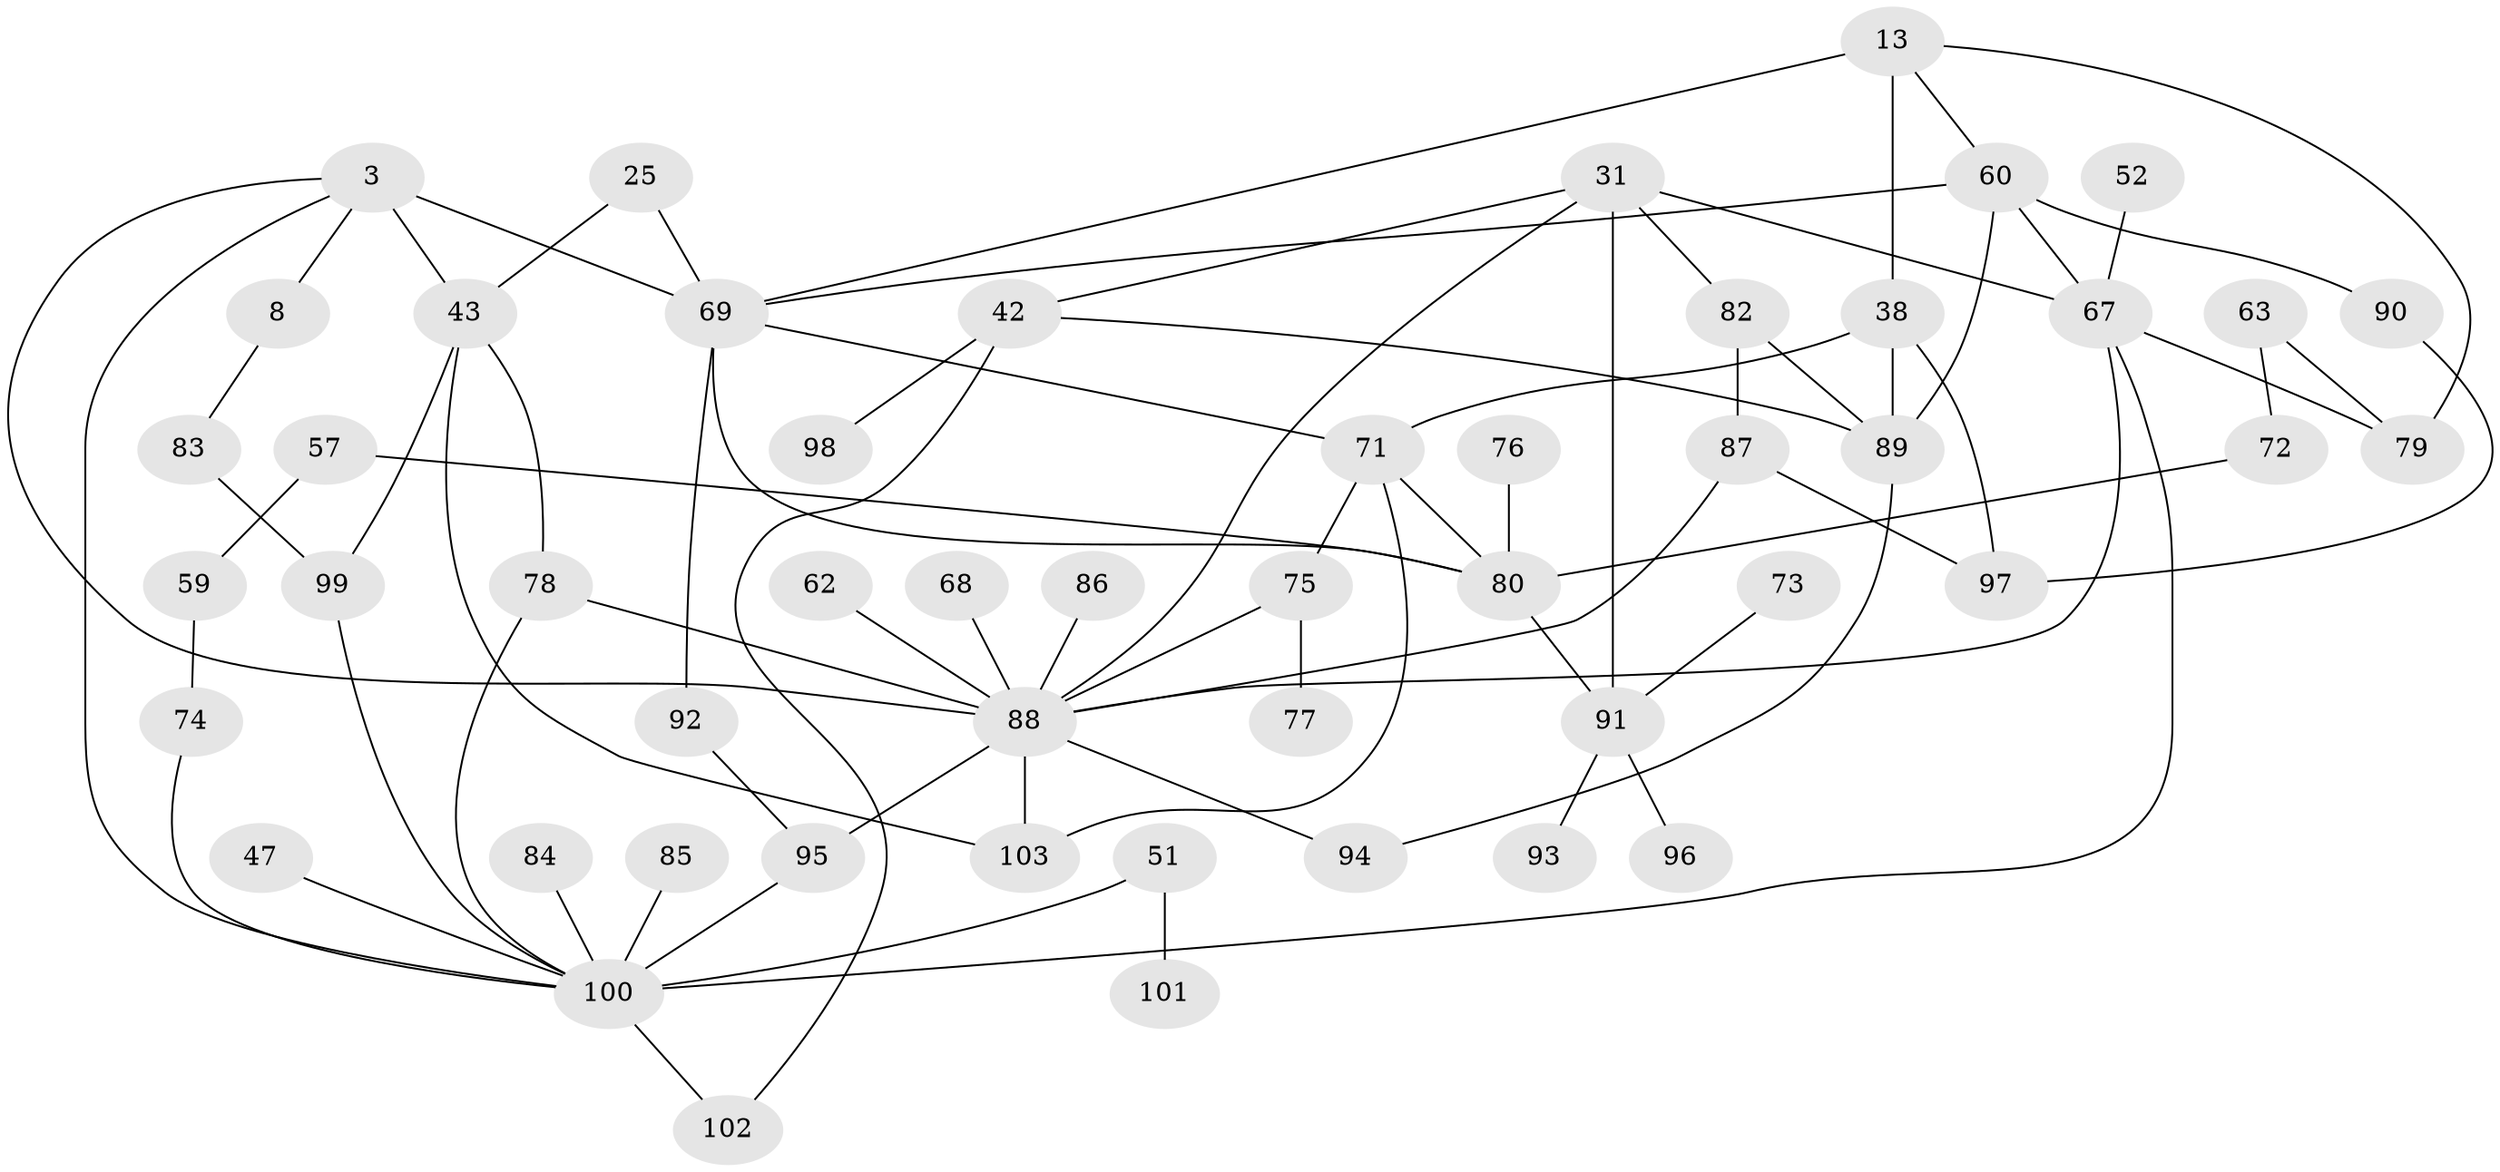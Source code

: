 // original degree distribution, {4: 0.1262135922330097, 7: 0.02912621359223301, 8: 0.009708737864077669, 5: 0.04854368932038835, 3: 0.24271844660194175, 2: 0.3592233009708738, 6: 0.019417475728155338, 1: 0.1650485436893204}
// Generated by graph-tools (version 1.1) at 2025/45/03/04/25 21:45:45]
// undirected, 51 vertices, 78 edges
graph export_dot {
graph [start="1"]
  node [color=gray90,style=filled];
  3;
  8;
  13 [super="+4"];
  25;
  31;
  38 [super="+7+35"];
  42;
  43 [super="+16"];
  47;
  51 [super="+50"];
  52;
  57;
  59;
  60 [super="+29"];
  62;
  63;
  67 [super="+18"];
  68;
  69 [super="+1+53"];
  71 [super="+48+54+70"];
  72;
  73;
  74;
  75 [super="+33"];
  76;
  77;
  78;
  79 [super="+45+58"];
  80 [super="+2"];
  82;
  83;
  84;
  85;
  86;
  87;
  88 [super="+28+26+37+64+65"];
  89 [super="+32+30+81"];
  90;
  91 [super="+56+41+66"];
  92;
  93;
  94;
  95;
  96;
  97;
  98;
  99 [super="+23+39+49"];
  100 [super="+24+44"];
  101;
  102;
  103 [super="+61"];
  3 -- 8;
  3 -- 43 [weight=2];
  3 -- 69 [weight=2];
  3 -- 88 [weight=2];
  3 -- 100;
  8 -- 83;
  13 -- 79;
  13 -- 69;
  13 -- 38 [weight=2];
  13 -- 60;
  25 -- 43;
  25 -- 69;
  31 -- 42;
  31 -- 82;
  31 -- 88;
  31 -- 67 [weight=2];
  31 -- 91 [weight=2];
  38 -- 97;
  38 -- 89;
  38 -- 71;
  42 -- 98;
  42 -- 89;
  42 -- 102;
  43 -- 103;
  43 -- 78;
  43 -- 99;
  47 -- 100 [weight=2];
  51 -- 100;
  51 -- 101;
  52 -- 67;
  57 -- 59;
  57 -- 80;
  59 -- 74;
  60 -- 67 [weight=2];
  60 -- 90;
  60 -- 69;
  60 -- 89 [weight=2];
  62 -- 88;
  63 -- 72;
  63 -- 79;
  67 -- 100 [weight=2];
  67 -- 79;
  67 -- 88;
  68 -- 88;
  69 -- 80 [weight=2];
  69 -- 92;
  69 -- 71;
  71 -- 80;
  71 -- 75;
  71 -- 103;
  72 -- 80;
  73 -- 91;
  74 -- 100;
  75 -- 77;
  75 -- 88;
  76 -- 80;
  78 -- 88;
  78 -- 100;
  80 -- 91;
  82 -- 89;
  82 -- 87;
  83 -- 99;
  84 -- 100;
  85 -- 100 [weight=2];
  86 -- 88;
  87 -- 97;
  87 -- 88;
  88 -- 95;
  88 -- 103;
  88 -- 94;
  89 -- 94;
  90 -- 97;
  91 -- 96;
  91 -- 93;
  92 -- 95;
  95 -- 100;
  99 -- 100;
  100 -- 102;
}
